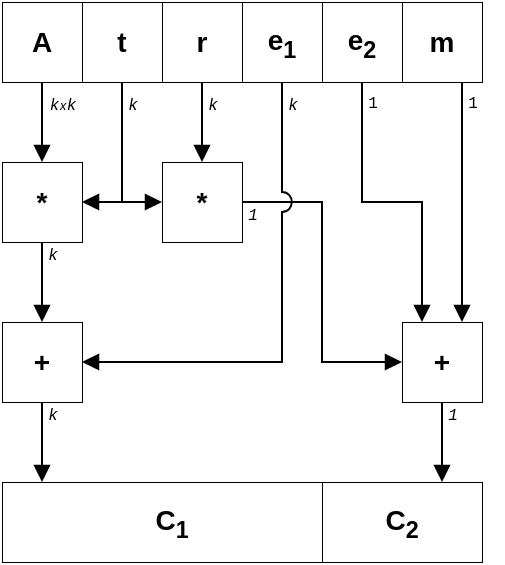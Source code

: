 <mxfile version="20.3.0" type="device"><diagram id="kgpKYQtTHZ0yAKxKKP6v" name="Page-1"><mxGraphModel dx="813" dy="499" grid="1" gridSize="10" guides="1" tooltips="1" connect="1" arrows="1" fold="1" page="1" pageScale="1" pageWidth="850" pageHeight="1100" math="0" shadow="0"><root><mxCell id="0"/><mxCell id="1" parent="0"/><mxCell id="_TqZsDQLAwY766NVD37--40" style="edgeStyle=orthogonalEdgeStyle;rounded=0;orthogonalLoop=1;jettySize=auto;html=1;fontFamily=Helvetica;fontSize=14;endArrow=block;endFill=1;" edge="1" parent="1" source="_TqZsDQLAwY766NVD37--48" target="_TqZsDQLAwY766NVD37--44"><mxGeometry relative="1" as="geometry"/></mxCell><mxCell id="_TqZsDQLAwY766NVD37--41" style="edgeStyle=orthogonalEdgeStyle;rounded=0;orthogonalLoop=1;jettySize=auto;html=1;entryX=1;entryY=0.5;entryDx=0;entryDy=0;fontFamily=Helvetica;fontSize=14;endArrow=block;endFill=1;" edge="1" parent="1" source="_TqZsDQLAwY766NVD37--49" target="_TqZsDQLAwY766NVD37--44"><mxGeometry relative="1" as="geometry"><Array as="points"><mxPoint x="350" y="550"/></Array></mxGeometry></mxCell><mxCell id="_TqZsDQLAwY766NVD37--42" value="" style="rounded=0;whiteSpace=wrap;html=1;strokeWidth=0.5;fontFamily=Helvetica;fontSize=14;fillColor=default;" vertex="1" parent="1"><mxGeometry x="290" y="690" width="240" height="30" as="geometry"/></mxCell><mxCell id="_TqZsDQLAwY766NVD37--43" style="edgeStyle=orthogonalEdgeStyle;rounded=0;orthogonalLoop=1;jettySize=auto;html=1;fontFamily=Helvetica;fontSize=14;endArrow=block;endFill=1;" edge="1" parent="1" source="_TqZsDQLAwY766NVD37--44" target="_TqZsDQLAwY766NVD37--46"><mxGeometry relative="1" as="geometry"/></mxCell><mxCell id="_TqZsDQLAwY766NVD37--44" value="&lt;b&gt;*&lt;/b&gt;" style="rounded=0;whiteSpace=wrap;html=1;strokeWidth=0.5;fontFamily=Helvetica;fontSize=14;fillColor=default;" vertex="1" parent="1"><mxGeometry x="290" y="530" width="40" height="40" as="geometry"/></mxCell><mxCell id="_TqZsDQLAwY766NVD37--45" style="edgeStyle=orthogonalEdgeStyle;rounded=0;orthogonalLoop=1;jettySize=auto;html=1;fontFamily=Helvetica;fontSize=14;endArrow=block;endFill=1;" edge="1" parent="1" source="_TqZsDQLAwY766NVD37--46" target="_TqZsDQLAwY766NVD37--58"><mxGeometry relative="1" as="geometry"><Array as="points"><mxPoint x="310" y="680"/><mxPoint x="310" y="680"/></Array></mxGeometry></mxCell><mxCell id="_TqZsDQLAwY766NVD37--46" value="&lt;b&gt;+&lt;/b&gt;" style="rounded=0;whiteSpace=wrap;html=1;strokeWidth=0.5;fontFamily=Helvetica;fontSize=14;fillColor=default;" vertex="1" parent="1"><mxGeometry x="290" y="610" width="40" height="40" as="geometry"/></mxCell><mxCell id="_TqZsDQLAwY766NVD37--47" value="" style="group" vertex="1" connectable="0" parent="1"><mxGeometry x="290" y="450" width="240" height="40" as="geometry"/></mxCell><mxCell id="_TqZsDQLAwY766NVD37--48" value="&lt;b&gt;A&lt;/b&gt;" style="rounded=0;whiteSpace=wrap;html=1;strokeWidth=0.5;fontFamily=Helvetica;fontSize=14;fillColor=default;" vertex="1" parent="_TqZsDQLAwY766NVD37--47"><mxGeometry width="40" height="40" as="geometry"/></mxCell><mxCell id="_TqZsDQLAwY766NVD37--49" value="&lt;b&gt;t&lt;/b&gt;" style="rounded=0;whiteSpace=wrap;html=1;strokeWidth=0.5;fontFamily=Helvetica;fontSize=14;fillColor=default;" vertex="1" parent="_TqZsDQLAwY766NVD37--47"><mxGeometry x="40" width="40" height="40" as="geometry"/></mxCell><mxCell id="_TqZsDQLAwY766NVD37--50" value="&lt;b&gt;r&lt;/b&gt;" style="rounded=0;whiteSpace=wrap;html=1;strokeWidth=0.5;fontFamily=Helvetica;fontSize=14;fillColor=default;" vertex="1" parent="_TqZsDQLAwY766NVD37--47"><mxGeometry x="80" width="40" height="40" as="geometry"/></mxCell><mxCell id="_TqZsDQLAwY766NVD37--51" value="&lt;b&gt;e&lt;sub&gt;1&lt;/sub&gt;&lt;/b&gt;" style="rounded=0;whiteSpace=wrap;html=1;strokeWidth=0.5;fontFamily=Helvetica;fontSize=14;fillColor=default;" vertex="1" parent="_TqZsDQLAwY766NVD37--47"><mxGeometry x="120" width="40" height="40" as="geometry"/></mxCell><mxCell id="_TqZsDQLAwY766NVD37--52" value="&lt;b&gt;e&lt;sub&gt;2&lt;/sub&gt;&lt;/b&gt;" style="rounded=0;whiteSpace=wrap;html=1;strokeWidth=0.5;fontFamily=Helvetica;fontSize=14;fillColor=default;" vertex="1" parent="_TqZsDQLAwY766NVD37--47"><mxGeometry x="160" width="40" height="40" as="geometry"/></mxCell><mxCell id="_TqZsDQLAwY766NVD37--53" value="&lt;b&gt;m&lt;/b&gt;" style="rounded=0;whiteSpace=wrap;html=1;strokeWidth=0.5;fontFamily=Helvetica;fontSize=14;fillColor=default;" vertex="1" parent="_TqZsDQLAwY766NVD37--47"><mxGeometry x="200" width="40" height="40" as="geometry"/></mxCell><mxCell id="_TqZsDQLAwY766NVD37--54" style="edgeStyle=orthogonalEdgeStyle;rounded=0;orthogonalLoop=1;jettySize=auto;html=1;entryX=0;entryY=0.5;entryDx=0;entryDy=0;fontFamily=Helvetica;fontSize=14;endArrow=block;endFill=1;" edge="1" parent="1" source="_TqZsDQLAwY766NVD37--55" target="_TqZsDQLAwY766NVD37--61"><mxGeometry relative="1" as="geometry"><Array as="points"><mxPoint x="450" y="550"/><mxPoint x="450" y="630"/></Array></mxGeometry></mxCell><mxCell id="_TqZsDQLAwY766NVD37--55" value="&lt;b&gt;*&lt;/b&gt;" style="rounded=0;whiteSpace=wrap;html=1;strokeWidth=0.5;fontFamily=Helvetica;fontSize=14;fillColor=default;" vertex="1" parent="1"><mxGeometry x="370" y="530" width="40" height="40" as="geometry"/></mxCell><mxCell id="_TqZsDQLAwY766NVD37--56" style="edgeStyle=orthogonalEdgeStyle;rounded=0;orthogonalLoop=1;jettySize=auto;html=1;entryX=0;entryY=0.5;entryDx=0;entryDy=0;fontFamily=Helvetica;fontSize=14;endArrow=block;endFill=1;" edge="1" parent="1" source="_TqZsDQLAwY766NVD37--49" target="_TqZsDQLAwY766NVD37--55"><mxGeometry relative="1" as="geometry"><Array as="points"><mxPoint x="350" y="550"/></Array></mxGeometry></mxCell><mxCell id="_TqZsDQLAwY766NVD37--57" style="edgeStyle=orthogonalEdgeStyle;rounded=0;orthogonalLoop=1;jettySize=auto;html=1;entryX=0.5;entryY=0;entryDx=0;entryDy=0;fontFamily=Helvetica;fontSize=14;endArrow=block;endFill=1;" edge="1" parent="1" source="_TqZsDQLAwY766NVD37--50" target="_TqZsDQLAwY766NVD37--55"><mxGeometry relative="1" as="geometry"/></mxCell><mxCell id="_TqZsDQLAwY766NVD37--58" value="&lt;b&gt;C&lt;sub&gt;1&lt;/sub&gt;&lt;/b&gt;" style="rounded=0;whiteSpace=wrap;html=1;strokeWidth=0.5;fontFamily=Helvetica;fontSize=14;fillColor=default;" vertex="1" parent="1"><mxGeometry x="290" y="690" width="170" height="40" as="geometry"/></mxCell><mxCell id="_TqZsDQLAwY766NVD37--59" value="&lt;b&gt;C&lt;sub&gt;2&lt;/sub&gt;&lt;/b&gt;" style="rounded=0;whiteSpace=wrap;html=1;strokeWidth=0.5;fontFamily=Helvetica;fontSize=14;fillColor=default;" vertex="1" parent="1"><mxGeometry x="450" y="690" width="80" height="40" as="geometry"/></mxCell><mxCell id="_TqZsDQLAwY766NVD37--60" style="edgeStyle=elbowEdgeStyle;rounded=0;orthogonalLoop=1;jettySize=auto;html=1;fontFamily=Helvetica;fontSize=14;endArrow=block;endFill=1;" edge="1" parent="1" source="_TqZsDQLAwY766NVD37--61" target="_TqZsDQLAwY766NVD37--59"><mxGeometry relative="1" as="geometry"/></mxCell><mxCell id="_TqZsDQLAwY766NVD37--61" value="&lt;b&gt;+&lt;/b&gt;" style="rounded=0;whiteSpace=wrap;html=1;strokeWidth=0.5;fontFamily=Helvetica;fontSize=14;fillColor=default;" vertex="1" parent="1"><mxGeometry x="490" y="610" width="40" height="40" as="geometry"/></mxCell><mxCell id="_TqZsDQLAwY766NVD37--62" style="edgeStyle=orthogonalEdgeStyle;rounded=0;orthogonalLoop=1;jettySize=auto;html=1;entryX=0.75;entryY=0;entryDx=0;entryDy=0;fontFamily=Helvetica;fontSize=14;endArrow=block;endFill=1;" edge="1" parent="1" source="_TqZsDQLAwY766NVD37--53" target="_TqZsDQLAwY766NVD37--61"><mxGeometry relative="1" as="geometry"><Array as="points"><mxPoint x="520" y="520"/><mxPoint x="520" y="520"/></Array></mxGeometry></mxCell><mxCell id="_TqZsDQLAwY766NVD37--63" style="edgeStyle=orthogonalEdgeStyle;rounded=0;orthogonalLoop=1;jettySize=auto;html=1;entryX=0.25;entryY=0;entryDx=0;entryDy=0;fontFamily=Helvetica;fontSize=14;endArrow=block;endFill=1;" edge="1" parent="1" source="_TqZsDQLAwY766NVD37--52" target="_TqZsDQLAwY766NVD37--61"><mxGeometry relative="1" as="geometry"/></mxCell><mxCell id="_TqZsDQLAwY766NVD37--64" style="edgeStyle=orthogonalEdgeStyle;rounded=0;orthogonalLoop=1;jettySize=auto;html=1;entryX=1;entryY=0.5;entryDx=0;entryDy=0;fontFamily=Helvetica;fontSize=14;endArrow=block;endFill=1;shadow=0;sketch=0;jumpStyle=arc;jumpSize=10;" edge="1" parent="1" source="_TqZsDQLAwY766NVD37--51" target="_TqZsDQLAwY766NVD37--46"><mxGeometry relative="1" as="geometry"><Array as="points"><mxPoint x="430" y="630"/></Array></mxGeometry></mxCell><mxCell id="_TqZsDQLAwY766NVD37--65" value="&lt;i&gt;&lt;font style=&quot;font-size: 8px;&quot;&gt;k&lt;/font&gt;&lt;font style=&quot;font-size: 6px;&quot;&gt;x&lt;/font&gt;&lt;font style=&quot;font-size: 8px;&quot;&gt;k&lt;/font&gt;&lt;/i&gt;" style="text;html=1;align=center;verticalAlign=middle;resizable=0;points=[];autosize=1;strokeColor=none;fillColor=none;fontSize=14;fontFamily=Courier New;" vertex="1" parent="1"><mxGeometry x="300" y="485" width="40" height="30" as="geometry"/></mxCell><mxCell id="_TqZsDQLAwY766NVD37--66" value="&lt;i&gt;&lt;font style=&quot;font-size: 8px;&quot;&gt;k&lt;/font&gt;&lt;/i&gt;" style="text;html=1;align=center;verticalAlign=middle;resizable=0;points=[];autosize=1;strokeColor=none;fillColor=none;fontSize=14;fontFamily=Courier New;" vertex="1" parent="1"><mxGeometry x="340" y="485" width="30" height="30" as="geometry"/></mxCell><mxCell id="_TqZsDQLAwY766NVD37--67" value="&lt;i&gt;&lt;font style=&quot;font-size: 8px;&quot;&gt;k&lt;/font&gt;&lt;/i&gt;" style="text;html=1;align=center;verticalAlign=middle;resizable=0;points=[];autosize=1;strokeColor=none;fillColor=none;fontSize=14;fontFamily=Courier New;" vertex="1" parent="1"><mxGeometry x="380" y="485" width="30" height="30" as="geometry"/></mxCell><mxCell id="_TqZsDQLAwY766NVD37--68" value="&lt;font style=&quot;font-size: 8px;&quot;&gt;1&lt;/font&gt;" style="text;html=1;align=center;verticalAlign=middle;resizable=0;points=[];autosize=1;strokeColor=none;fillColor=none;fontSize=6;fontFamily=Courier New;" vertex="1" parent="1"><mxGeometry x="460" y="490" width="30" height="20" as="geometry"/></mxCell><mxCell id="_TqZsDQLAwY766NVD37--69" value="&lt;i&gt;&lt;font style=&quot;font-size: 8px;&quot;&gt;k&lt;/font&gt;&lt;/i&gt;" style="text;html=1;align=center;verticalAlign=middle;resizable=0;points=[];autosize=1;strokeColor=none;fillColor=none;fontSize=14;fontFamily=Courier New;" vertex="1" parent="1"><mxGeometry x="420" y="485" width="30" height="30" as="geometry"/></mxCell><mxCell id="_TqZsDQLAwY766NVD37--70" value="&lt;font style=&quot;font-size: 8px;&quot;&gt;1&lt;/font&gt;" style="text;html=1;align=center;verticalAlign=middle;resizable=0;points=[];autosize=1;strokeColor=none;fillColor=none;fontSize=6;fontFamily=Courier New;" vertex="1" parent="1"><mxGeometry x="510" y="490" width="30" height="20" as="geometry"/></mxCell><mxCell id="_TqZsDQLAwY766NVD37--71" value="&lt;i&gt;&lt;font style=&quot;font-size: 8px;&quot;&gt;k&lt;/font&gt;&lt;/i&gt;" style="text;html=1;align=center;verticalAlign=middle;resizable=0;points=[];autosize=1;strokeColor=none;fillColor=none;fontSize=14;fontFamily=Courier New;" vertex="1" parent="1"><mxGeometry x="300" y="560" width="30" height="30" as="geometry"/></mxCell><mxCell id="_TqZsDQLAwY766NVD37--72" value="&lt;i&gt;&lt;font style=&quot;font-size: 8px;&quot;&gt;k&lt;/font&gt;&lt;/i&gt;" style="text;html=1;align=center;verticalAlign=middle;resizable=0;points=[];autosize=1;strokeColor=none;fillColor=none;fontSize=14;fontFamily=Courier New;" vertex="1" parent="1"><mxGeometry x="300" y="640" width="30" height="30" as="geometry"/></mxCell><mxCell id="_TqZsDQLAwY766NVD37--73" value="&lt;i&gt;&lt;font style=&quot;font-size: 8px;&quot;&gt;1&lt;/font&gt;&lt;/i&gt;" style="text;html=1;align=center;verticalAlign=middle;resizable=0;points=[];autosize=1;strokeColor=none;fillColor=none;fontSize=14;fontFamily=Courier New;" vertex="1" parent="1"><mxGeometry x="400" y="540" width="30" height="30" as="geometry"/></mxCell><mxCell id="_TqZsDQLAwY766NVD37--74" value="&lt;i&gt;&lt;font style=&quot;font-size: 8px;&quot;&gt;1&lt;/font&gt;&lt;/i&gt;" style="text;html=1;align=center;verticalAlign=middle;resizable=0;points=[];autosize=1;strokeColor=none;fillColor=none;fontSize=14;fontFamily=Courier New;" vertex="1" parent="1"><mxGeometry x="500" y="640" width="30" height="30" as="geometry"/></mxCell></root></mxGraphModel></diagram></mxfile>